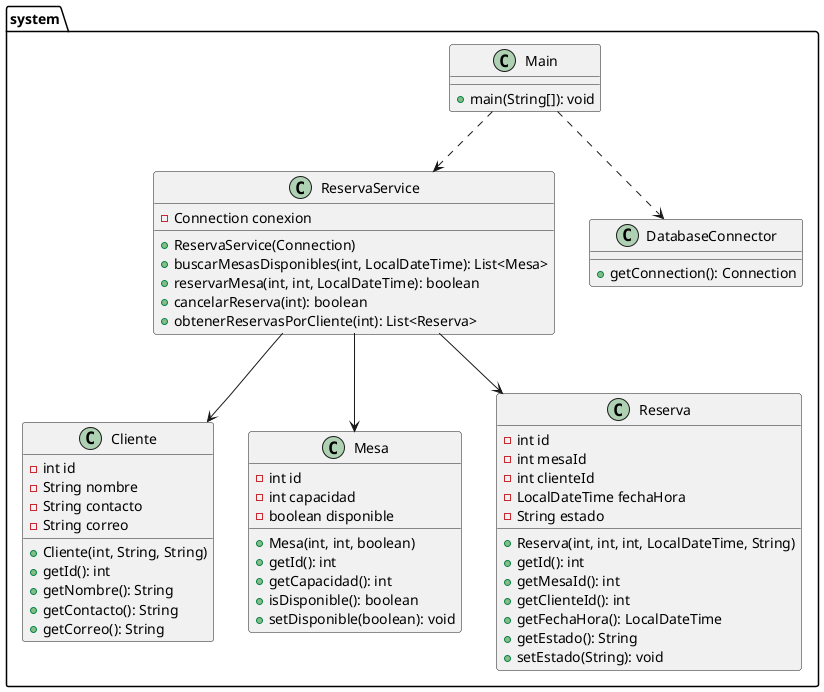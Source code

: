 @startuml
package system {
    class Cliente {
        - int id
        - String nombre
        - String contacto
        - String correo
        + Cliente(int, String, String)
        + getId(): int
        + getNombre(): String
        + getContacto(): String
        + getCorreo(): String
    }

    class Mesa {
        - int id
        - int capacidad
        - boolean disponible
        + Mesa(int, int, boolean)
        + getId(): int
        + getCapacidad(): int
        + isDisponible(): boolean
        + setDisponible(boolean): void
    }

    class Reserva {
        - int id
        - int mesaId
        - int clienteId
        - LocalDateTime fechaHora
        - String estado
        + Reserva(int, int, int, LocalDateTime, String)
        + getId(): int
        + getMesaId(): int
        + getClienteId(): int
        + getFechaHora(): LocalDateTime
        + getEstado(): String
        + setEstado(String): void
    }

    class ReservaService {
        - Connection conexion
        + ReservaService(Connection)
        + buscarMesasDisponibles(int, LocalDateTime): List<Mesa>
        + reservarMesa(int, int, LocalDateTime): boolean
        + cancelarReserva(int): boolean
        + obtenerReservasPorCliente(int): List<Reserva>
    }

    class DatabaseConnector {
        + getConnection(): Connection
    }

    class Main {
        + main(String[]): void
    }

    ReservaService --> Mesa
    ReservaService --> Reserva
    ReservaService --> Cliente
    Main ..> ReservaService
    Main ..> DatabaseConnector
}
@enduml
